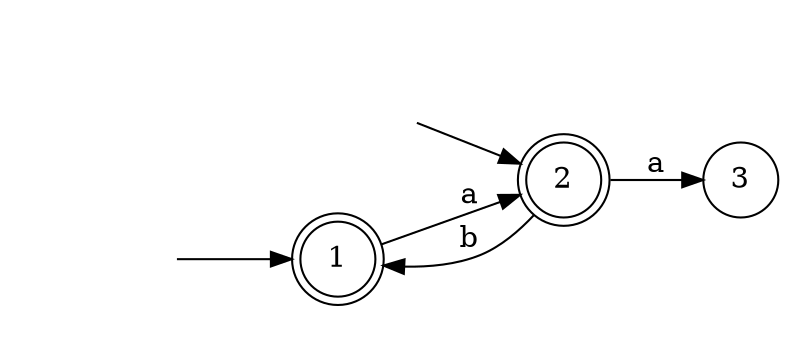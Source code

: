 digraph finite_state_machine { rankdir=LR
	node [shape=doublecircle]
	1
	2

	fake0 [style=invisible]
	fake0 -> 1 [shape=circle]
	fake1 [style=invisible]
	fake1 -> 2 [shape=circle]
	node [shape=circle]
	1 -> 2 [label="a"]
	2 -> 1 [label="b"]
	2 -> 3 [label="a"]
}